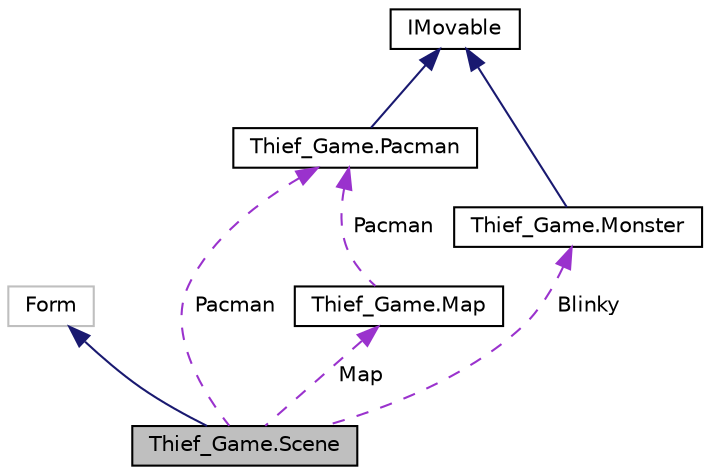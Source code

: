 digraph "Thief_Game.Scene"
{
 // LATEX_PDF_SIZE
  edge [fontname="Helvetica",fontsize="10",labelfontname="Helvetica",labelfontsize="10"];
  node [fontname="Helvetica",fontsize="10",shape=record];
  Node1 [label="Thief_Game.Scene",height=0.2,width=0.4,color="black", fillcolor="grey75", style="filled", fontcolor="black",tooltip="Класс формы окна"];
  Node2 -> Node1 [dir="back",color="midnightblue",fontsize="10",style="solid",fontname="Helvetica"];
  Node2 [label="Form",height=0.2,width=0.4,color="grey75", fillcolor="white", style="filled",tooltip=" "];
  Node3 -> Node1 [dir="back",color="darkorchid3",fontsize="10",style="dashed",label=" Map" ,fontname="Helvetica"];
  Node3 [label="Thief_Game.Map",height=0.2,width=0.4,color="black", fillcolor="white", style="filled",URL="$class_thief___game_1_1_map.html",tooltip="Класс инициализации игрового уровня"];
  Node4 -> Node3 [dir="back",color="darkorchid3",fontsize="10",style="dashed",label=" Pacman" ,fontname="Helvetica"];
  Node4 [label="Thief_Game.Pacman",height=0.2,width=0.4,color="black", fillcolor="white", style="filled",URL="$class_thief___game_1_1_pacman.html",tooltip=" "];
  Node5 -> Node4 [dir="back",color="midnightblue",fontsize="10",style="solid",fontname="Helvetica"];
  Node5 [label="IMovable",height=0.2,width=0.4,color="black", fillcolor="white", style="filled",URL="$interface_thief___game_1_1_i_movable.html",tooltip="Интерфейс управления персонажем."];
  Node4 -> Node1 [dir="back",color="darkorchid3",fontsize="10",style="dashed",label=" Pacman" ,fontname="Helvetica"];
  Node6 -> Node1 [dir="back",color="darkorchid3",fontsize="10",style="dashed",label=" Blinky" ,fontname="Helvetica"];
  Node6 [label="Thief_Game.Monster",height=0.2,width=0.4,color="black", fillcolor="white", style="filled",URL="$class_thief___game_1_1_monster.html",tooltip="Класс инициализации противника"];
  Node5 -> Node6 [dir="back",color="midnightblue",fontsize="10",style="solid",fontname="Helvetica"];
}
